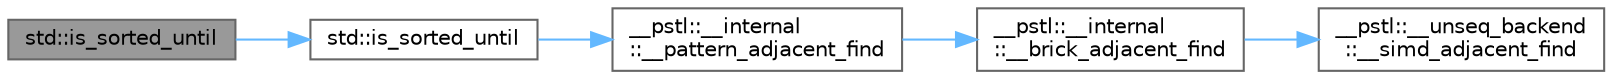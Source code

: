 digraph "std::is_sorted_until"
{
 // LATEX_PDF_SIZE
  bgcolor="transparent";
  edge [fontname=Helvetica,fontsize=10,labelfontname=Helvetica,labelfontsize=10];
  node [fontname=Helvetica,fontsize=10,shape=box,height=0.2,width=0.4];
  rankdir="LR";
  Node1 [id="Node000001",label="std::is_sorted_until",height=0.2,width=0.4,color="gray40", fillcolor="grey60", style="filled", fontcolor="black",tooltip=" "];
  Node1 -> Node2 [id="edge9_Node000001_Node000002",color="steelblue1",style="solid",tooltip=" "];
  Node2 [id="Node000002",label="std::is_sorted_until",height=0.2,width=0.4,color="grey40", fillcolor="white", style="filled",URL="$namespacestd.html#afc42d9c3bc8c47863c93f03a9485dcc0",tooltip=" "];
  Node2 -> Node3 [id="edge10_Node000002_Node000003",color="steelblue1",style="solid",tooltip=" "];
  Node3 [id="Node000003",label="__pstl::__internal\l::__pattern_adjacent_find",height=0.2,width=0.4,color="grey40", fillcolor="white", style="filled",URL="$namespace____pstl_1_1____internal.html#a6baa124378ed7fdc525b00a43af706ab",tooltip=" "];
  Node3 -> Node4 [id="edge11_Node000003_Node000004",color="steelblue1",style="solid",tooltip=" "];
  Node4 [id="Node000004",label="__pstl::__internal\l::__brick_adjacent_find",height=0.2,width=0.4,color="grey40", fillcolor="white", style="filled",URL="$namespace____pstl_1_1____internal.html#a1b8170b65ea0cebedcc3348875bc4a26",tooltip=" "];
  Node4 -> Node5 [id="edge12_Node000004_Node000005",color="steelblue1",style="solid",tooltip=" "];
  Node5 [id="Node000005",label="__pstl::__unseq_backend\l::__simd_adjacent_find",height=0.2,width=0.4,color="grey40", fillcolor="white", style="filled",URL="$namespace____pstl_1_1____unseq__backend.html#adc51efbb93e46158542f104631cfa2e3",tooltip=" "];
}

